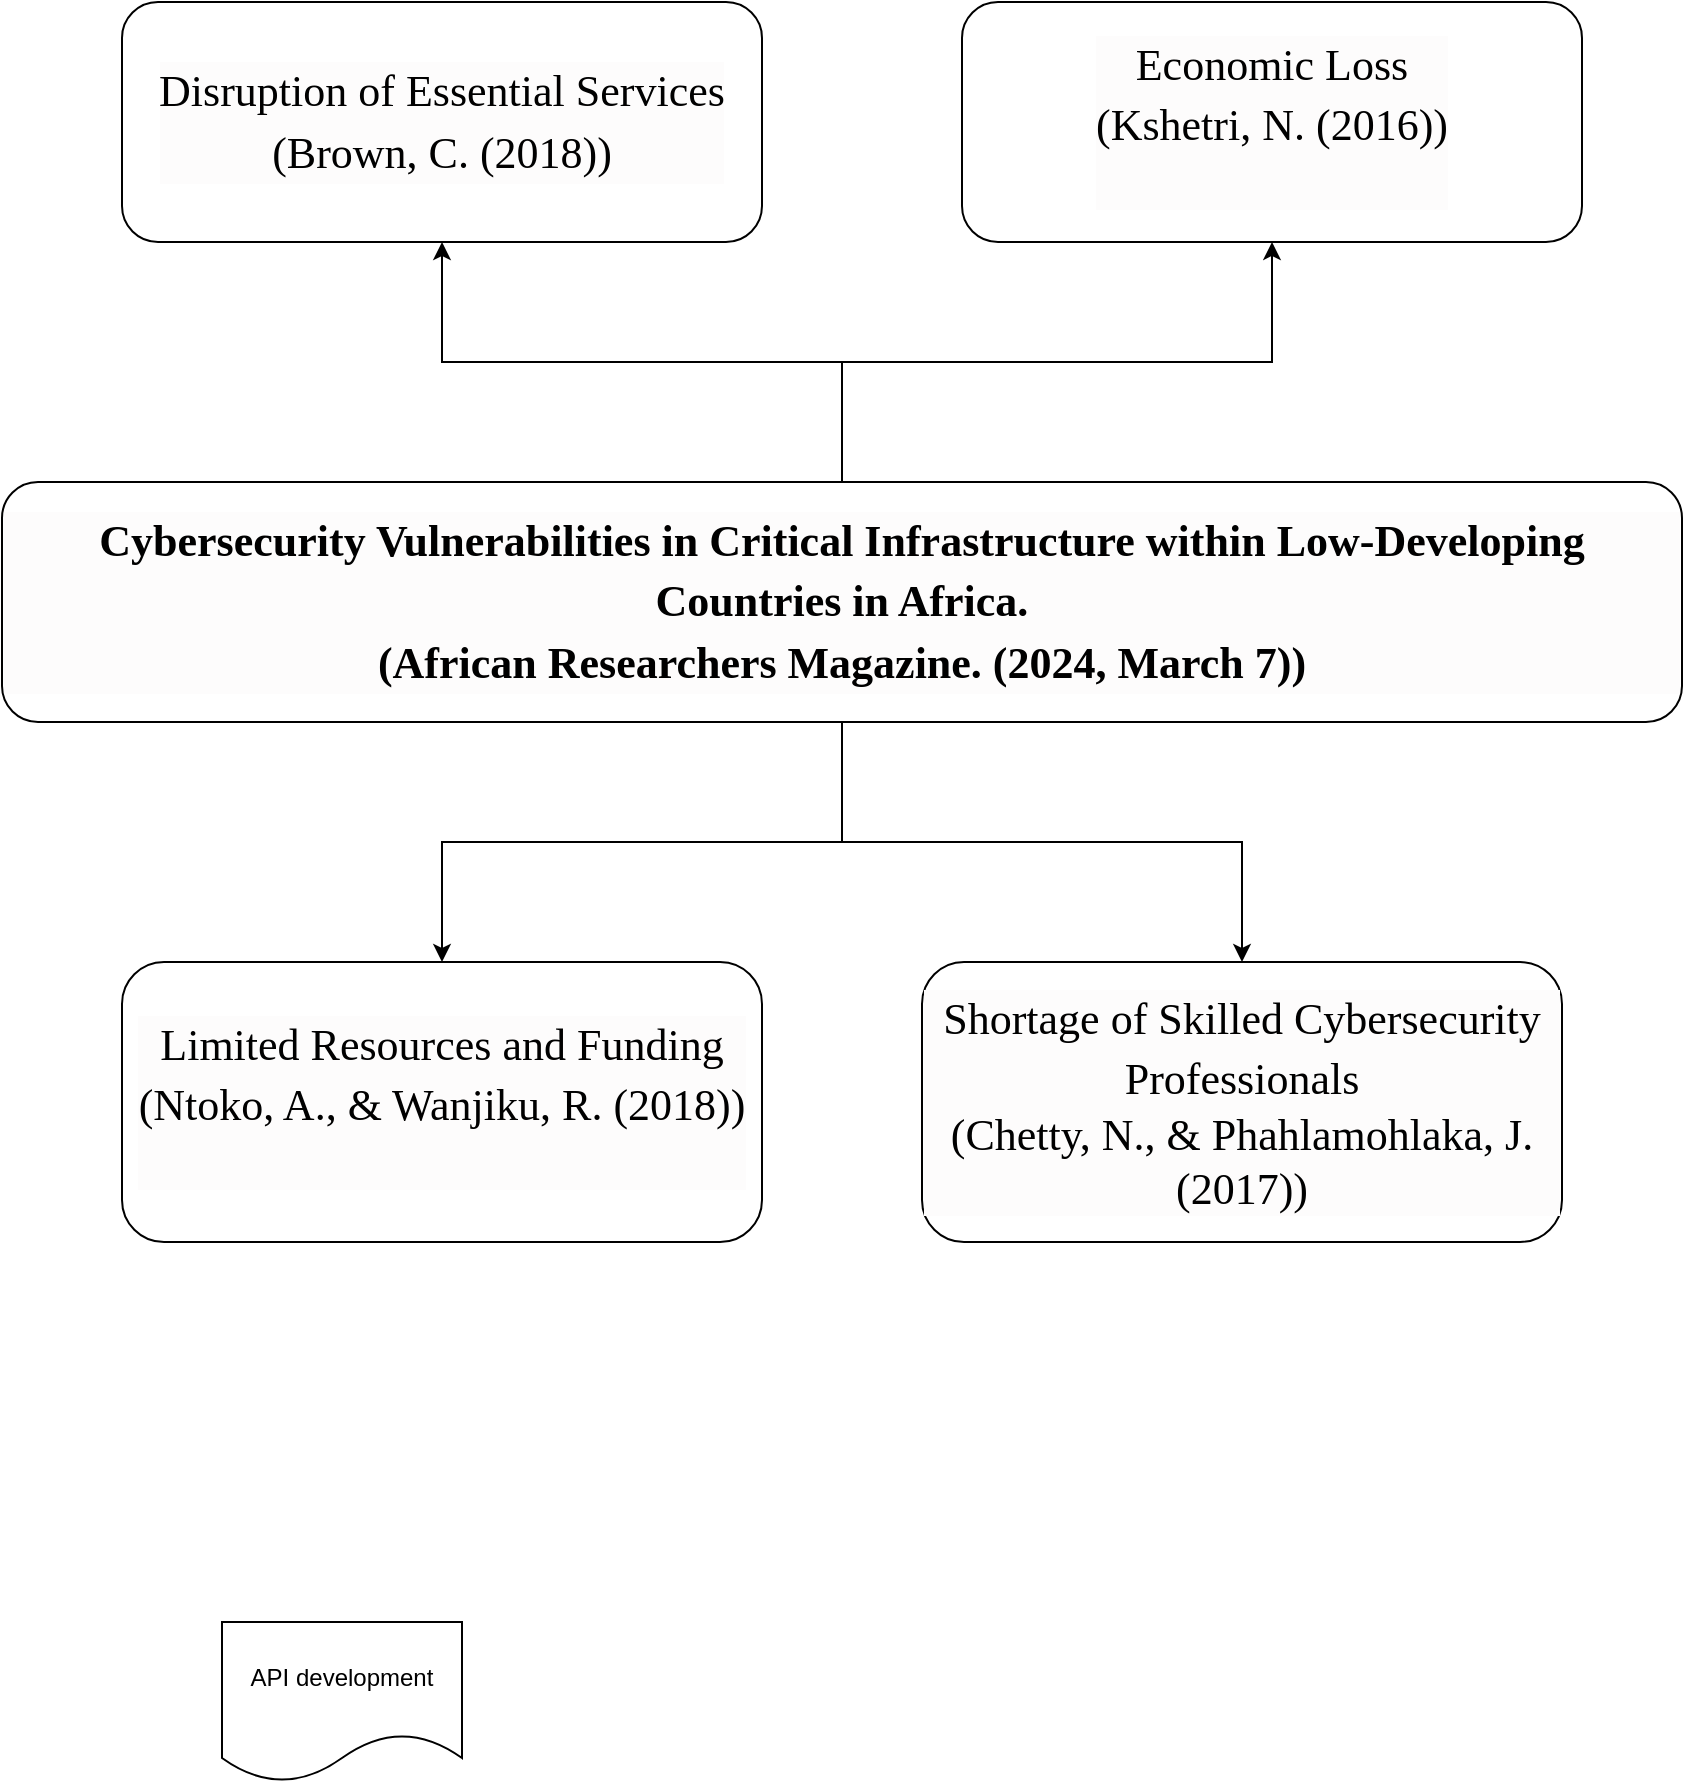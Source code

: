 <mxfile version="24.4.13" type="github">
  <diagram name="Page-1" id="ofCjfKJO8BuFq5yXyWCo">
    <mxGraphModel dx="828" dy="1581" grid="1" gridSize="10" guides="1" tooltips="1" connect="1" arrows="1" fold="1" page="1" pageScale="1" pageWidth="850" pageHeight="1100" background="#ffffff" math="0" shadow="0">
      <root>
        <mxCell id="0" />
        <mxCell id="1" parent="0" />
        <mxCell id="ubxCL5xXY2yEDinQhzXY-3" value="" style="edgeStyle=orthogonalEdgeStyle;rounded=0;orthogonalLoop=1;jettySize=auto;html=1;fontFamily=Times New Roman;align=center;fontSize=22;labelBackgroundColor=#fdfcfc;" parent="1" source="ubxCL5xXY2yEDinQhzXY-1" target="ubxCL5xXY2yEDinQhzXY-2" edge="1">
          <mxGeometry relative="1" as="geometry" />
        </mxCell>
        <mxCell id="ubxCL5xXY2yEDinQhzXY-7" value="" style="edgeStyle=orthogonalEdgeStyle;rounded=0;orthogonalLoop=1;jettySize=auto;html=1;fontFamily=Times New Roman;align=center;fontSize=22;labelBackgroundColor=#fdfcfc;" parent="1" source="ubxCL5xXY2yEDinQhzXY-1" target="ubxCL5xXY2yEDinQhzXY-6" edge="1">
          <mxGeometry relative="1" as="geometry" />
        </mxCell>
        <mxCell id="ubxCL5xXY2yEDinQhzXY-9" value="" style="edgeStyle=orthogonalEdgeStyle;rounded=0;orthogonalLoop=1;jettySize=auto;html=1;fontFamily=Times New Roman;align=center;fontSize=22;labelBackgroundColor=#fdfcfc;" parent="1" source="ubxCL5xXY2yEDinQhzXY-1" target="ubxCL5xXY2yEDinQhzXY-8" edge="1">
          <mxGeometry relative="1" as="geometry" />
        </mxCell>
        <mxCell id="ubxCL5xXY2yEDinQhzXY-1" value="&lt;span id=&quot;docs-internal-guid-d5546918-7fff-56a0-d6ca-5dcf170bf663&quot; style=&quot;font-size: 22px;&quot;&gt;&lt;p dir=&quot;ltr&quot; style=&quot;font-size: 22px; font-weight: 700; line-height: 1.38; margin-top: 0pt; margin-bottom: 0pt;&quot;&gt;&lt;span style=&quot;font-variant-numeric: normal; font-variant-east-asian: normal; font-variant-alternates: normal; font-variant-position: normal; vertical-align: baseline; white-space-collapse: preserve; font-size: 22px;&quot;&gt;Cybersecurity Vulnerabilities in Critical Infrastructure within Low-Developing Countries in Africa.&lt;/span&gt;&lt;/p&gt;&lt;p dir=&quot;ltr&quot; style=&quot;font-size: 22px; font-weight: 700; line-height: 1.38; margin-top: 0pt; margin-bottom: 0pt;&quot;&gt;&lt;span style=&quot;white-space-collapse: preserve; font-variant-numeric: normal; font-variant-east-asian: normal; font-variant-alternates: normal; font-variant-position: normal; vertical-align: baseline; font-size: 22px;&quot;&gt;(&lt;/span&gt;&lt;span style=&quot;white-space-collapse: preserve; font-size: 22px;&quot;&gt;African Researchers Magazine. (2024, March 7)&lt;/span&gt;&lt;span style=&quot;white-space-collapse: preserve; font-size: 22px;&quot;&gt;)&lt;/span&gt;&lt;/p&gt;&lt;/span&gt;" style="rounded=1;whiteSpace=wrap;html=1;fontSize=22;align=center;fontFamily=Times New Roman;labelBackgroundColor=#fdfcfc;" parent="1" vertex="1">
          <mxGeometry x="60" y="180" width="840" height="120" as="geometry" />
        </mxCell>
        <mxCell id="ubxCL5xXY2yEDinQhzXY-2" value="&lt;span style=&quot;font-size: 22px;&quot; id=&quot;docs-internal-guid-b1ecaa4f-7fff-11c7-dbd0-22590b0f3346&quot;&gt;&lt;p style=&quot;line-height: 1.38; margin-top: 0pt; margin-bottom: 0pt; font-size: 22px;&quot; dir=&quot;ltr&quot;&gt;&lt;span style=&quot;font-variant-numeric: normal; font-variant-east-asian: normal; font-variant-alternates: normal; font-variant-position: normal; vertical-align: baseline; white-space-collapse: preserve; font-size: 22px;&quot;&gt;Limited Resources and Funding&lt;/span&gt;&lt;/p&gt;&lt;div style=&quot;font-size: 22px;&quot;&gt;&lt;span style=&quot;font-variant-numeric: normal; font-variant-east-asian: normal; font-variant-alternates: normal; font-variant-position: normal; vertical-align: baseline; white-space-collapse: preserve; font-size: 22px;&quot;&gt;&lt;span id=&quot;docs-internal-guid-ebc997b7-7fff-8e79-dcb2-c1bd8a740b65&quot; style=&quot;font-size: 22px;&quot;&gt;&lt;p style=&quot;line-height: 1.38; margin-top: 0pt; margin-bottom: 0pt; font-size: 22px;&quot; dir=&quot;ltr&quot;&gt;&lt;span style=&quot;font-variant-numeric: normal; font-variant-east-asian: normal; font-variant-alternates: normal; font-variant-position: normal; vertical-align: baseline; font-size: 22px;&quot;&gt;(Ntoko, A., &amp;amp; Wanjiku, R. (2018))&lt;/span&gt;&lt;/p&gt;&lt;div style=&quot;font-size: 22px;&quot;&gt;&lt;span style=&quot;font-variant-numeric: normal; font-variant-east-asian: normal; font-variant-alternates: normal; font-variant-position: normal; vertical-align: baseline; font-size: 22px;&quot;&gt;&lt;br style=&quot;font-size: 22px;&quot;&gt;&lt;/span&gt;&lt;/div&gt;&lt;/span&gt;&lt;/span&gt;&lt;/div&gt;&lt;/span&gt;" style="whiteSpace=wrap;html=1;fontSize=22;rounded=1;fontFamily=Times New Roman;align=center;labelBackgroundColor=#fdfcfc;" parent="1" vertex="1">
          <mxGeometry x="120" y="420" width="320" height="140" as="geometry" />
        </mxCell>
        <mxCell id="ubxCL5xXY2yEDinQhzXY-4" value="&lt;span style=&quot;font-size: 22px;&quot; id=&quot;docs-internal-guid-3f9f2b22-7fff-f455-dcc7-1cabe4b695e3&quot;&gt;&lt;p dir=&quot;ltr&quot; style=&quot;line-height: 1.38; margin-top: 0pt; margin-bottom: 0pt; font-size: 22px;&quot;&gt;&lt;span style=&quot;font-size: 22px; font-variant-numeric: normal; font-variant-east-asian: normal; font-variant-alternates: normal; font-variant-position: normal; vertical-align: baseline; white-space-collapse: preserve;&quot;&gt;Shortage of Skilled Cybersecurity Professionals&lt;/span&gt;&lt;/p&gt;&lt;div style=&quot;font-size: 22px;&quot;&gt;&lt;span style=&quot;font-size: 22px; font-variant-numeric: normal; font-variant-east-asian: normal; font-variant-alternates: normal; font-variant-position: normal; vertical-align: baseline; white-space-collapse: preserve;&quot;&gt;(&lt;/span&gt;&lt;span style=&quot;font-size: 22px; white-space-collapse: preserve;&quot;&gt;Chetty, N., &amp;amp; Phahlamohlaka, J. (2017)&lt;/span&gt;&lt;span style=&quot;font-size: 22px; white-space-collapse: preserve;&quot;&gt;)&lt;/span&gt;&lt;/div&gt;&lt;/span&gt;" style="whiteSpace=wrap;html=1;fontSize=22;rounded=1;fontFamily=Times New Roman;align=center;labelBackgroundColor=#fdfcfc;" parent="1" vertex="1">
          <mxGeometry x="520" y="420" width="320" height="140" as="geometry" />
        </mxCell>
        <mxCell id="ubxCL5xXY2yEDinQhzXY-5" value="" style="edgeStyle=orthogonalEdgeStyle;rounded=0;orthogonalLoop=1;jettySize=auto;html=1;entryX=0.5;entryY=0;entryDx=0;entryDy=0;fontFamily=Times New Roman;align=center;fontSize=22;labelBackgroundColor=#fdfcfc;" parent="1" source="ubxCL5xXY2yEDinQhzXY-1" target="ubxCL5xXY2yEDinQhzXY-4" edge="1">
          <mxGeometry relative="1" as="geometry">
            <mxPoint x="630" y="390" as="sourcePoint" />
            <mxPoint x="450" y="550" as="targetPoint" />
          </mxGeometry>
        </mxCell>
        <mxCell id="ubxCL5xXY2yEDinQhzXY-6" value="&lt;span id=&quot;docs-internal-guid-3342cd81-7fff-5f3c-7c11-999b42f3363c&quot; style=&quot;font-size: 22px;&quot;&gt;&lt;p dir=&quot;ltr&quot; style=&quot;line-height: 1.38; margin-top: 0pt; margin-bottom: 0pt; font-size: 22px;&quot;&gt;&lt;span style=&quot;font-size: 22px; font-variant-numeric: normal; font-variant-east-asian: normal; font-variant-alternates: normal; font-variant-position: normal; vertical-align: baseline; white-space-collapse: preserve;&quot;&gt;Economic Loss&lt;/span&gt;&lt;/p&gt;&lt;p dir=&quot;ltr&quot; style=&quot;line-height: 1.38; margin-top: 0pt; margin-bottom: 0pt; font-size: 22px;&quot;&gt;&lt;span style=&quot;font-size: 22px; font-variant-numeric: normal; font-variant-east-asian: normal; font-variant-alternates: normal; font-variant-position: normal; vertical-align: baseline; white-space-collapse: preserve;&quot;&gt;(Kshetri, N. (2016))&lt;/span&gt;&lt;/p&gt;&lt;div style=&quot;font-size: 22px;&quot;&gt;&lt;span style=&quot;font-size: 22px; font-variant-numeric: normal; font-variant-east-asian: normal; font-variant-alternates: normal; font-variant-position: normal; vertical-align: baseline; white-space-collapse: preserve;&quot;&gt;&lt;br style=&quot;font-size: 22px;&quot;&gt;&lt;/span&gt;&lt;/div&gt;&lt;/span&gt;" style="whiteSpace=wrap;html=1;fontSize=22;fontFamily=Times New Roman;rounded=1;align=center;labelBackgroundColor=#fdfcfc;" parent="1" vertex="1">
          <mxGeometry x="540" y="-60" width="310" height="120" as="geometry" />
        </mxCell>
        <mxCell id="ubxCL5xXY2yEDinQhzXY-8" value="&lt;span id=&quot;docs-internal-guid-3ca64abf-7fff-434b-6071-4c1622a3fff9&quot; style=&quot;font-size: 22px;&quot;&gt;&lt;p dir=&quot;ltr&quot; style=&quot;line-height: 1.38; margin-top: 0pt; margin-bottom: 0pt; font-size: 22px;&quot;&gt;&lt;span style=&quot;font-variant-numeric: normal; font-variant-east-asian: normal; font-variant-alternates: normal; font-variant-position: normal; vertical-align: baseline; white-space-collapse: preserve; font-size: 22px;&quot;&gt;Disruption of Essential Services&lt;/span&gt;&lt;/p&gt;&lt;p dir=&quot;ltr&quot; style=&quot;line-height: 1.38; margin-top: 0pt; margin-bottom: 0pt; font-size: 22px;&quot;&gt;&lt;span style=&quot;font-variant-numeric: normal; font-variant-east-asian: normal; font-variant-alternates: normal; font-variant-position: normal; vertical-align: baseline; white-space-collapse: preserve; font-size: 22px;&quot;&gt;(Brown, C. (2018))&lt;/span&gt;&lt;/p&gt;&lt;/span&gt;" style="whiteSpace=wrap;html=1;fontSize=22;fontFamily=Times New Roman;rounded=1;align=center;labelBackgroundColor=#fdfcfc;" parent="1" vertex="1">
          <mxGeometry x="120" y="-60" width="320" height="120" as="geometry" />
        </mxCell>
        <mxCell id="VF6rBnK0FD6sqX-ZDm_r-1" value="API development" style="shape=document;whiteSpace=wrap;html=1;boundedLbl=1;" vertex="1" parent="1">
          <mxGeometry x="170" y="750" width="120" height="80" as="geometry" />
        </mxCell>
      </root>
    </mxGraphModel>
  </diagram>
</mxfile>
